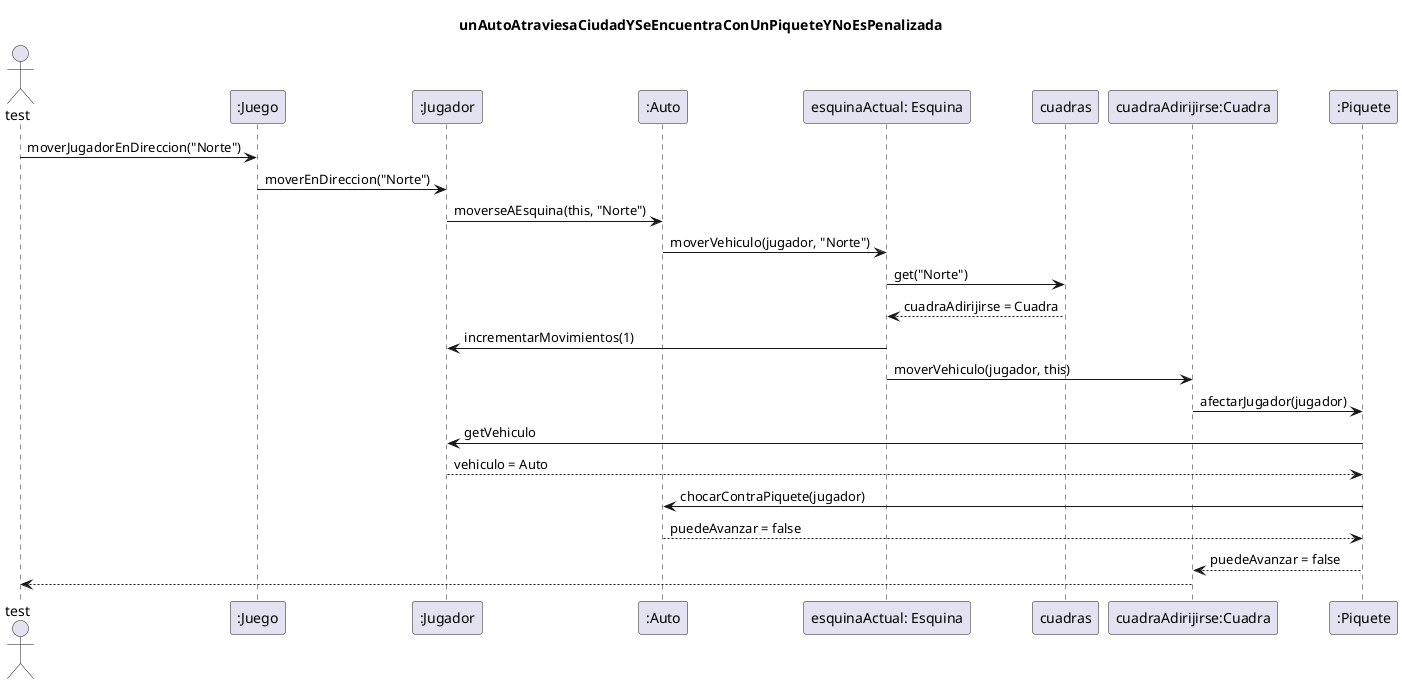 @startuml
title: unAutoAtraviesaCiudadYSeEncuentraConUnPiqueteYNoEsPenalizada

Actor test
test -> ":Juego" : moverJugadorEnDireccion("Norte")
":Juego" -> ":Jugador": moverEnDireccion("Norte")
":Jugador" -> ":Auto" : moverseAEsquina(this, "Norte")
":Auto"  -> "esquinaActual: Esquina" : moverVehiculo(jugador, "Norte")
"esquinaActual: Esquina" -> cuadras : get("Norte")
"esquinaActual: Esquina" <-- cuadras : cuadraAdirijirse = Cuadra
"esquinaActual: Esquina" -> ":Jugador" : incrementarMovimientos(1)
"esquinaActual: Esquina" -> "cuadraAdirijirse:Cuadra" : moverVehiculo(jugador, this)
"cuadraAdirijirse:Cuadra" -> ":Piquete"  : afectarJugador(jugador)
":Piquete" -> ":Jugador" : getVehiculo
":Piquete"  <-- ":Jugador" : vehiculo = Auto
":Piquete"  -> ":Auto"  : chocarContraPiquete(jugador)
":Piquete"  <-- ":Auto"  : puedeAvanzar = false
"cuadraAdirijirse:Cuadra" <-- ":Piquete" : puedeAvanzar = false

test <-- "cuadraAdirijirse:Cuadra"
@enduml
